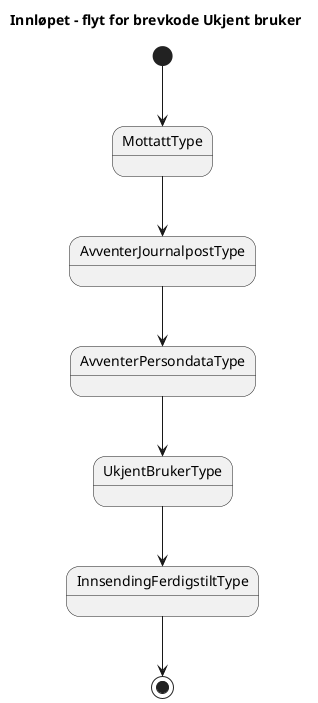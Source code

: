 @startuml
title 
Innløpet – flyt for brevkode Ukjent bruker
end title           
[*]-->MottattType 
MottattType --> AvventerJournalpostType
AvventerJournalpostType --> AvventerPersondataType
AvventerPersondataType --> UkjentBrukerType
UkjentBrukerType --> InnsendingFerdigstiltType
InnsendingFerdigstiltType--> [*]
@enduml